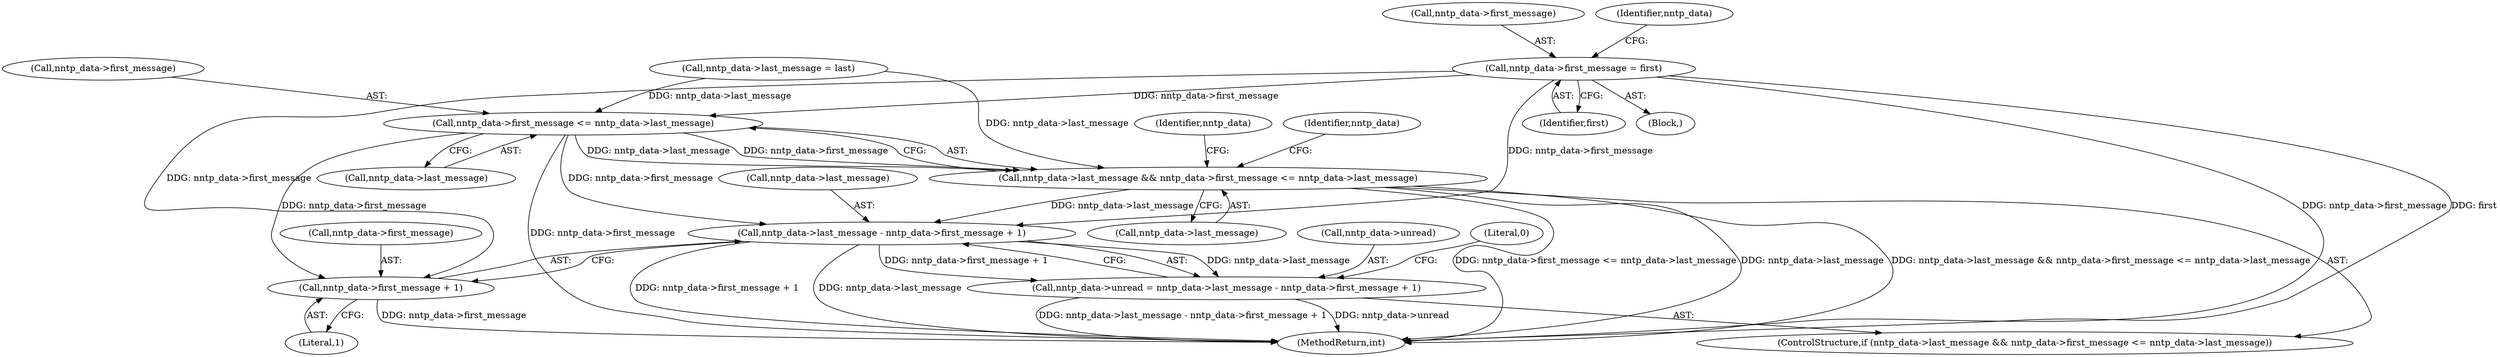 digraph "0_neomutt_6296f7153f0c9d5e5cd3aaf08f9731e56621bdd3@pointer" {
"1000163" [label="(Call,nntp_data->first_message = first)"];
"1000206" [label="(Call,nntp_data->first_message <= nntp_data->last_message)"];
"1000202" [label="(Call,nntp_data->last_message && nntp_data->first_message <= nntp_data->last_message)"];
"1000217" [label="(Call,nntp_data->last_message - nntp_data->first_message + 1)"];
"1000213" [label="(Call,nntp_data->unread = nntp_data->last_message - nntp_data->first_message + 1)"];
"1000221" [label="(Call,nntp_data->first_message + 1)"];
"1000168" [label="(Call,nntp_data->last_message = last)"];
"1000218" [label="(Call,nntp_data->last_message)"];
"1000210" [label="(Call,nntp_data->last_message)"];
"1000203" [label="(Call,nntp_data->last_message)"];
"1000164" [label="(Call,nntp_data->first_message)"];
"1000217" [label="(Call,nntp_data->last_message - nntp_data->first_message + 1)"];
"1000234" [label="(MethodReturn,int)"];
"1000214" [label="(Call,nntp_data->unread)"];
"1000229" [label="(Identifier,nntp_data)"];
"1000201" [label="(ControlStructure,if (nntp_data->last_message && nntp_data->first_message <= nntp_data->last_message))"];
"1000213" [label="(Call,nntp_data->unread = nntp_data->last_message - nntp_data->first_message + 1)"];
"1000233" [label="(Literal,0)"];
"1000170" [label="(Identifier,nntp_data)"];
"1000221" [label="(Call,nntp_data->first_message + 1)"];
"1000215" [label="(Identifier,nntp_data)"];
"1000206" [label="(Call,nntp_data->first_message <= nntp_data->last_message)"];
"1000163" [label="(Call,nntp_data->first_message = first)"];
"1000225" [label="(Literal,1)"];
"1000202" [label="(Call,nntp_data->last_message && nntp_data->first_message <= nntp_data->last_message)"];
"1000222" [label="(Call,nntp_data->first_message)"];
"1000167" [label="(Identifier,first)"];
"1000104" [label="(Block,)"];
"1000207" [label="(Call,nntp_data->first_message)"];
"1000163" -> "1000104"  [label="AST: "];
"1000163" -> "1000167"  [label="CFG: "];
"1000164" -> "1000163"  [label="AST: "];
"1000167" -> "1000163"  [label="AST: "];
"1000170" -> "1000163"  [label="CFG: "];
"1000163" -> "1000234"  [label="DDG: nntp_data->first_message"];
"1000163" -> "1000234"  [label="DDG: first"];
"1000163" -> "1000206"  [label="DDG: nntp_data->first_message"];
"1000163" -> "1000217"  [label="DDG: nntp_data->first_message"];
"1000163" -> "1000221"  [label="DDG: nntp_data->first_message"];
"1000206" -> "1000202"  [label="AST: "];
"1000206" -> "1000210"  [label="CFG: "];
"1000207" -> "1000206"  [label="AST: "];
"1000210" -> "1000206"  [label="AST: "];
"1000202" -> "1000206"  [label="CFG: "];
"1000206" -> "1000234"  [label="DDG: nntp_data->first_message"];
"1000206" -> "1000202"  [label="DDG: nntp_data->last_message"];
"1000206" -> "1000202"  [label="DDG: nntp_data->first_message"];
"1000168" -> "1000206"  [label="DDG: nntp_data->last_message"];
"1000206" -> "1000217"  [label="DDG: nntp_data->first_message"];
"1000206" -> "1000221"  [label="DDG: nntp_data->first_message"];
"1000202" -> "1000201"  [label="AST: "];
"1000202" -> "1000203"  [label="CFG: "];
"1000203" -> "1000202"  [label="AST: "];
"1000215" -> "1000202"  [label="CFG: "];
"1000229" -> "1000202"  [label="CFG: "];
"1000202" -> "1000234"  [label="DDG: nntp_data->first_message <= nntp_data->last_message"];
"1000202" -> "1000234"  [label="DDG: nntp_data->last_message"];
"1000202" -> "1000234"  [label="DDG: nntp_data->last_message && nntp_data->first_message <= nntp_data->last_message"];
"1000168" -> "1000202"  [label="DDG: nntp_data->last_message"];
"1000202" -> "1000217"  [label="DDG: nntp_data->last_message"];
"1000217" -> "1000213"  [label="AST: "];
"1000217" -> "1000221"  [label="CFG: "];
"1000218" -> "1000217"  [label="AST: "];
"1000221" -> "1000217"  [label="AST: "];
"1000213" -> "1000217"  [label="CFG: "];
"1000217" -> "1000234"  [label="DDG: nntp_data->first_message + 1"];
"1000217" -> "1000234"  [label="DDG: nntp_data->last_message"];
"1000217" -> "1000213"  [label="DDG: nntp_data->last_message"];
"1000217" -> "1000213"  [label="DDG: nntp_data->first_message + 1"];
"1000213" -> "1000201"  [label="AST: "];
"1000214" -> "1000213"  [label="AST: "];
"1000233" -> "1000213"  [label="CFG: "];
"1000213" -> "1000234"  [label="DDG: nntp_data->last_message - nntp_data->first_message + 1"];
"1000213" -> "1000234"  [label="DDG: nntp_data->unread"];
"1000221" -> "1000225"  [label="CFG: "];
"1000222" -> "1000221"  [label="AST: "];
"1000225" -> "1000221"  [label="AST: "];
"1000221" -> "1000234"  [label="DDG: nntp_data->first_message"];
}
